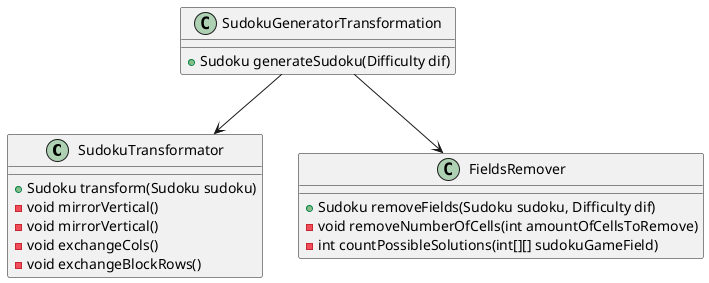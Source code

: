 @startuml
class SudokuTransformator {
   + Sudoku transform(Sudoku sudoku)
   - void mirrorVertical()
   - void mirrorVertical()
   - void exchangeCols()
   - void exchangeBlockRows()
}

class FieldsRemover {
   + Sudoku removeFields(Sudoku sudoku, Difficulty dif)
   - void removeNumberOfCells(int amountOfCellsToRemove)
   - int countPossibleSolutions(int[][] sudokuGameField)
 }

 class SudokuGeneratorTransformation {
  + Sudoku generateSudoku(Difficulty dif)
 }

SudokuGeneratorTransformation --> FieldsRemover
SudokuGeneratorTransformation --> SudokuTransformator
@enduml

